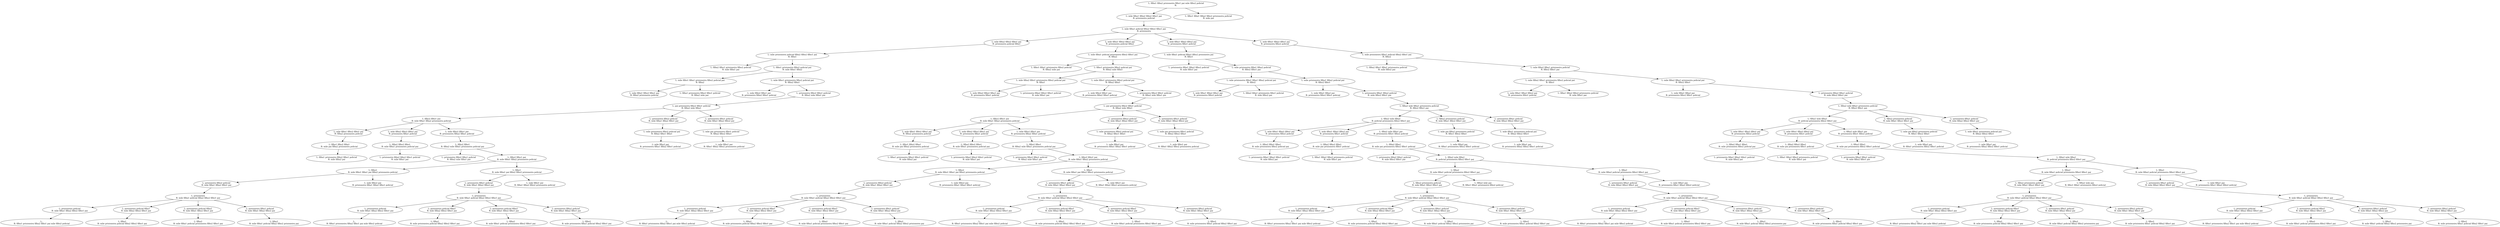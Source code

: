 digraph {
0 [label="L: filha1 filha2 prisioneira filho1 pai mãe filho2 policial
R: "]
0 -> 1
1 [label="L: mãe filha1 filha2 filho2 filho1 pai
R: prisioneira policial"]
1 -> 3
3 [label="L: mãe filha1 policial filha2 filho2 filho1 pai
R: prisioneira"]
3 -> 4
4 [label="L: mãe filha2 filho2 filho1 pai
R: prisioneira policial filha1"]
4 -> 8
8 [label="L: mãe prisioneira policial filha2 filho2 filho1 pai
R: filha1"]
8 -> 12
12 [label="L: filha2 filho1 prisioneira filho2 policial
R: mãe filha1 pai"]
8 -> 13
13 [label="L: filho1 prisioneira filho2 policial pai
R: mãe filha1 filha2"]
13 -> 20
20 [label="L: mãe filho1 filha1 prisioneira filho2 policial pai
R: filha2"]
20 -> 28
28 [label="L: mãe filha1 filho2 filho1 pai
R: filha2 prisioneira policial"]
20 -> 29
29 [label="L: filha1 prisioneira filho2 filho1 policial
R: filha2 mãe pai"]
13 -> 21
21 [label="L: mãe filho1 prisioneira filho2 policial pai
R: filha2 filha1"]
21 -> 30
30 [label="L: mãe filho2 filho1 pai
R: prisioneira filha2 filha1 policial"]
21 -> 31
31 [label="L: prisioneira filho2 filho1 policial
R: filha2 mãe filha1 pai"]
31 -> 44
44 [label="L: pai prisioneira filho2 filho1 policial
R: filha2 mãe filha1"]
44 -> 48
48 [label="L: filho2 filho1 pai
R: mãe filha1 filha2 prisioneira policial"]
48 -> 60
60 [label="L: mãe filha1 filho2 filho1 pai
R: filha2 prisioneira policial"]
60 -> 80
80 [label="L: filho1 filho2 filha1
R: mãe pai filha2 prisioneira policial"]
80 -> 100
100 [label="L: filha1 prisioneira filho2 filho1 policial
R: mãe filha2 pai"]
48 -> 61
61 [label="L: mãe filha2 filho2 filho1 pai
R: prisioneira filha1 policial"]
61 -> 81
81 [label="L: filha2 filho2 filho1
R: mãe filha1 prisioneira policial pai"]
81 -> 101
101 [label="L: prisioneira filha2 filho2 filho1 policial
R: mãe filha1 pai"]
48 -> 62
62 [label="L: mãe filho2 filho1 pai
R: prisioneira filha2 filha1 policial"]
62 -> 82
82 [label="L: filho2 filho1
R: filha2 mãe filha1 prisioneira policial pai"]
82 -> 102
102 [label="L: prisioneira filho2 filho1 policial
R: filha2 mãe filha1 pai"]
82 -> 103
103 [label="L: filho2 filho1 pai
R: mãe filha1 filha2 prisioneira policial"]
103 -> 116
116 [label="L: filho2
R: mãe filho1 filha1 pai filha2 prisioneira policial"]
116 -> 124
124 [label="L: prisioneira filho2 policial
R: mãe filha1 filha2 filho1 pai"]
124 -> 140
140 [label="L: prisioneira
R: mãe filha1 policial filha2 filho2 filho1 pai"]
140 -> 148
148 [label="L: prisioneira policial
R: mãe filha1 filha2 filho2 filho1 pai"]
148 -> 180
180 [label="L: 
R: filha1 prisioneira filha2 filho1 pai mãe filho2 policial"]
140 -> 149
149 [label="L: prisioneira policial filha1
R: mãe filha2 filho2 filho1 pai"]
149 -> 181
181 [label="L: filha1
R: mãe prisioneira policial filha2 filho2 filho1 pai"]
140 -> 150
150 [label="L: prisioneira policial filha2
R: mãe filha1 filho2 filho1 pai"]
150 -> 182
182 [label="L: filha2
R: mãe filha1 policial prisioneira filho2 filho1 pai"]
140 -> 151
151 [label="L: prisioneira filho1 policial
R: mãe filha1 filha2 filho2 pai"]
151 -> 183
183 [label="L: filho1
R: mãe filha1 policial filha2 filho2 prisioneira pai"]
116 -> 125
125 [label="L: mãe filho2 pai
R: prisioneira filha1 filha2 filho1 policial"]
103 -> 117
117 [label="L: filho1
R: mãe filha1 pai filha2 filho2 prisioneira policial"]
117 -> 126
126 [label="L: prisioneira filho1 policial
R: mãe filha1 filha2 filho2 pai"]
126 -> 141
141 [label="L: prisioneira
R: mãe filha1 policial filha2 filho2 filho1 pai"]
141 -> 152
152 [label="L: prisioneira policial
R: mãe filha1 filha2 filho2 filho1 pai"]
152 -> 184
184 [label="L: 
R: filha1 prisioneira filha2 filho1 pai mãe filho2 policial"]
141 -> 153
153 [label="L: prisioneira policial filha1
R: mãe filha2 filho2 filho1 pai"]
153 -> 185
185 [label="L: filha1
R: mãe prisioneira policial filha2 filho2 filho1 pai"]
141 -> 154
154 [label="L: prisioneira policial filha2
R: mãe filha1 filho2 filho1 pai"]
154 -> 186
186 [label="L: filha2
R: mãe filha1 policial prisioneira filho2 filho1 pai"]
141 -> 155
155 [label="L: prisioneira filho2 policial
R: mãe filha1 filha2 filho1 pai"]
155 -> 187
187 [label="L: filho2
R: mãe prisioneira filha1 policial filha2 filho1 pai"]
117 -> 127
127 [label="L: mãe filho1 pai
R: filha1 filha2 filho2 prisioneira policial"]
44 -> 49
49 [label="L: prisioneira filho2 policial
R: mãe filha1 filha2 filho1 pai"]
49 -> 63
63 [label="L: mãe prisioneira filho2 policial pai
R: filha2 filho1 filha1"]
63 -> 83
83 [label="L: mãe filho2 pai
R: prisioneira filha1 filha2 filho1 policial"]
44 -> 50
50 [label="L: prisioneira filho1 policial
R: mãe filha1 filha2 filho2 pai"]
50 -> 64
64 [label="L: mãe pai prisioneira filho1 policial
R: filha2 filho2 filha1"]
64 -> 84
84 [label="L: mãe filho1 pai
R: filha1 filha2 filho2 prisioneira policial"]
3 -> 5
5 [label="L: mãe filha1 filho2 filho1 pai
R: prisioneira policial filha2"]
5 -> 9
9 [label="L: mãe filha1 policial prisioneira filho2 filho1 pai
R: filha2"]
9 -> 14
14 [label="L: filho1 filha1 prisioneira filho2 policial
R: filha2 mãe pai"]
9 -> 15
15 [label="L: filho1 prisioneira filho2 policial pai
R: filha2 mãe filha1"]
15 -> 22
22 [label="L: mãe filha2 filho1 prisioneira filho2 policial pai
R: filha1"]
22 -> 32
32 [label="L: mãe filha2 filho2 filho1 pai
R: prisioneira filha1 policial"]
22 -> 33
33 [label="L: prisioneira filha2 filho2 filho1 policial
R: mãe filha1 pai"]
15 -> 23
23 [label="L: mãe filho1 prisioneira filho2 policial pai
R: filha2 filha1"]
23 -> 34
34 [label="L: mãe filho2 filho1 pai
R: prisioneira filha2 filha1 policial"]
23 -> 35
35 [label="L: prisioneira filho2 filho1 policial
R: filha2 mãe filha1 pai"]
35 -> 45
45 [label="L: pai prisioneira filho2 filho1 policial
R: filha2 mãe filha1"]
45 -> 51
51 [label="L: filho2 filho1 pai
R: mãe filha1 filha2 prisioneira policial"]
51 -> 65
65 [label="L: mãe filha1 filho2 filho1 pai
R: filha2 prisioneira policial"]
65 -> 85
85 [label="L: filho1 filho2 filha1
R: mãe pai filha2 prisioneira policial"]
85 -> 104
104 [label="L: filha1 prisioneira filho2 filho1 policial
R: mãe filha2 pai"]
51 -> 66
66 [label="L: mãe filha2 filho2 filho1 pai
R: prisioneira filha1 policial"]
66 -> 86
86 [label="L: filha2 filho2 filho1
R: mãe filha1 prisioneira policial pai"]
86 -> 105
105 [label="L: prisioneira filha2 filho2 filho1 policial
R: mãe filha1 pai"]
51 -> 67
67 [label="L: mãe filho2 filho1 pai
R: prisioneira filha2 filha1 policial"]
67 -> 87
87 [label="L: filho2 filho1
R: filha2 mãe filha1 prisioneira policial pai"]
87 -> 106
106 [label="L: prisioneira filho2 filho1 policial
R: filha2 mãe filha1 pai"]
87 -> 107
107 [label="L: filho2 filho1 pai
R: mãe filha1 filha2 prisioneira policial"]
107 -> 118
118 [label="L: filho2
R: mãe filho1 filha1 pai filha2 prisioneira policial"]
118 -> 128
128 [label="L: prisioneira filho2 policial
R: mãe filha1 filha2 filho1 pai"]
128 -> 142
142 [label="L: prisioneira
R: mãe filha1 policial filha2 filho2 filho1 pai"]
142 -> 156
156 [label="L: prisioneira policial
R: mãe filha1 filha2 filho2 filho1 pai"]
156 -> 188
188 [label="L: 
R: filha1 prisioneira filha2 filho1 pai mãe filho2 policial"]
142 -> 157
157 [label="L: prisioneira policial filha1
R: mãe filha2 filho2 filho1 pai"]
157 -> 189
189 [label="L: filha1
R: mãe prisioneira policial filha2 filho2 filho1 pai"]
142 -> 158
158 [label="L: prisioneira policial filha2
R: mãe filha1 filho2 filho1 pai"]
158 -> 190
190 [label="L: filha2
R: mãe filha1 policial prisioneira filho2 filho1 pai"]
142 -> 159
159 [label="L: prisioneira filho1 policial
R: mãe filha1 filha2 filho2 pai"]
159 -> 191
191 [label="L: filho1
R: mãe filha1 policial filha2 filho2 prisioneira pai"]
118 -> 129
129 [label="L: mãe filho2 pai
R: prisioneira filha1 filha2 filho1 policial"]
107 -> 119
119 [label="L: filho1
R: mãe filha1 pai filha2 filho2 prisioneira policial"]
119 -> 130
130 [label="L: prisioneira filho1 policial
R: mãe filha1 filha2 filho2 pai"]
130 -> 143
143 [label="L: prisioneira
R: mãe filha1 policial filha2 filho2 filho1 pai"]
143 -> 160
160 [label="L: prisioneira policial
R: mãe filha1 filha2 filho2 filho1 pai"]
160 -> 192
192 [label="L: 
R: filha1 prisioneira filha2 filho1 pai mãe filho2 policial"]
143 -> 161
161 [label="L: prisioneira policial filha1
R: mãe filha2 filho2 filho1 pai"]
161 -> 193
193 [label="L: filha1
R: mãe prisioneira policial filha2 filho2 filho1 pai"]
143 -> 162
162 [label="L: prisioneira policial filha2
R: mãe filha1 filho2 filho1 pai"]
162 -> 194
194 [label="L: filha2
R: mãe filha1 policial prisioneira filho2 filho1 pai"]
143 -> 163
163 [label="L: prisioneira filho2 policial
R: mãe filha1 filha2 filho1 pai"]
163 -> 195
195 [label="L: filho2
R: mãe prisioneira filha1 policial filha2 filho1 pai"]
119 -> 131
131 [label="L: mãe filho1 pai
R: filha1 filha2 filho2 prisioneira policial"]
45 -> 52
52 [label="L: prisioneira filho2 policial
R: mãe filha1 filha2 filho1 pai"]
52 -> 68
68 [label="L: mãe prisioneira filho2 policial pai
R: filha2 filho1 filha1"]
68 -> 88
88 [label="L: mãe filho2 pai
R: prisioneira filha1 filha2 filho1 policial"]
45 -> 53
53 [label="L: prisioneira filho1 policial
R: mãe filha1 filha2 filho2 pai"]
53 -> 69
69 [label="L: mãe pai prisioneira filho1 policial
R: filha2 filho2 filha1"]
69 -> 89
89 [label="L: mãe filho1 pai
R: filha1 filha2 filho2 prisioneira policial"]
3 -> 6
6 [label="L: mãe filha1 filha2 filho2 pai
R: prisioneira filho1 policial"]
6 -> 10
10 [label="L: mãe filha1 policial filha2 filho2 prisioneira pai
R: filho1"]
10 -> 16
16 [label="L: prisioneira filha1 filha2 filho2 policial
R: mãe filho1 pai"]
10 -> 17
17 [label="L: mãe prisioneira filha1 filha2 policial
R: filho2 filho1 pai"]
17 -> 24
24 [label="L: mãe prisioneira filho1 filha1 filha2 policial pai
R: filho2"]
24 -> 36
36 [label="L: mãe filha1 filha2 filho1 pai
R: prisioneira filho2 policial"]
24 -> 37
37 [label="L: filha2 filha1 prisioneira filho1 policial
R: mãe filho2 pai"]
17 -> 25
25 [label="L: mãe prisioneira filha1 filha2 policial pai
R: filho2 filho1"]
25 -> 38
38 [label="L: mãe filha1 filha2 pai
R: prisioneira filho2 filho1 policial"]
25 -> 39
39 [label="L: prisioneira filha1 filha2 policial
R: mãe filho2 filho1 pai"]
39 -> 46
46 [label="L: filha2 mãe filha1 prisioneira policial
R: filho2 filho1 pai"]
46 -> 54
54 [label="L: filha2 mãe filha1
R: policial prisioneira filho2 filho1 pai"]
54 -> 70
70 [label="L: mãe filha1 filha2 filho1 pai
R: prisioneira filho2 policial"]
70 -> 90
90 [label="L: filha2 filho1 filha1
R: mãe prisioneira filho2 policial pai"]
90 -> 108
108 [label="L: prisioneira filha1 filha2 filho1 policial
R: mãe filho2 pai"]
54 -> 71
71 [label="L: mãe filha1 filha2 filho2 pai
R: prisioneira filho1 policial"]
71 -> 91
91 [label="L: filha2 filho2 filha1
R: mãe pai prisioneira filho1 policial"]
91 -> 109
109 [label="L: filha1 filha2 filho2 prisioneira policial
R: mãe filho1 pai"]
54 -> 72
72 [label="L: filha2 mãe filha1 pai
R: prisioneira filho1 filho2 policial"]
72 -> 92
92 [label="L: filha2 filha1
R: mãe pai prisioneira filho2 filho1 policial"]
92 -> 110
110 [label="L: prisioneira filha2 filha1 policial
R: mãe filho2 filho1 pai"]
92 -> 111
111 [label="L: filha2 mãe filha1
R: policial prisioneira filho2 filho1 pai"]
111 -> 120
120 [label="L: filha2
R: mãe filha1 policial prisioneira filho2 filho1 pai"]
120 -> 132
132 [label="L: filha2 prisioneira policial
R: mãe filha1 filho2 filho1 pai"]
132 -> 144
144 [label="L: prisioneira
R: mãe filha1 policial filha2 filho2 filho1 pai"]
144 -> 164
164 [label="L: prisioneira policial
R: mãe filha1 filha2 filho2 filho1 pai"]
164 -> 196
196 [label="L: 
R: filha1 prisioneira filha2 filho1 pai mãe filho2 policial"]
144 -> 165
165 [label="L: prisioneira policial filha1
R: mãe filha2 filho2 filho1 pai"]
165 -> 197
197 [label="L: filha1
R: mãe prisioneira policial filha2 filho2 filho1 pai"]
144 -> 166
166 [label="L: prisioneira filho1 policial
R: mãe filha1 filha2 filho2 pai"]
166 -> 198
198 [label="L: filho1
R: mãe filha1 policial filha2 filho2 prisioneira pai"]
144 -> 167
167 [label="L: prisioneira filho2 policial
R: mãe filha1 filha2 filho1 pai"]
167 -> 199
199 [label="L: filho2
R: mãe prisioneira filha1 policial filha2 filho1 pai"]
120 -> 133
133 [label="L: filha2 mãe pai
R: filho1 filha1 prisioneira filho2 policial"]
111 -> 121
121 [label="L: filha1
R: mãe filha2 policial prisioneira filho2 filho1 pai"]
121 -> 134
134 [label="L: prisioneira filha1 policial
R: mãe filha2 filho2 filho1 pai"]
134 -> 145
145 [label="L: prisioneira
R: mãe filha1 policial filha2 filho2 filho1 pai"]
145 -> 168
168 [label="L: prisioneira policial
R: mãe filha1 filha2 filho2 filho1 pai"]
168 -> 200
200 [label="L: 
R: filha1 prisioneira filha2 filho1 pai mãe filho2 policial"]
145 -> 169
169 [label="L: prisioneira policial filha2
R: mãe filha1 filho2 filho1 pai"]
169 -> 201
201 [label="L: filha2
R: mãe filha1 policial prisioneira filho2 filho1 pai"]
145 -> 170
170 [label="L: prisioneira filho1 policial
R: mãe filha1 filha2 filho2 pai"]
170 -> 202
202 [label="L: filho1
R: mãe filha1 policial filha2 filho2 prisioneira pai"]
145 -> 171
171 [label="L: prisioneira filho2 policial
R: mãe filha1 filha2 filho1 pai"]
171 -> 203
203 [label="L: filho2
R: mãe prisioneira filha1 policial filha2 filho1 pai"]
121 -> 135
135 [label="L: mãe filha1 pai
R: prisioneira filho1 filha2 filho2 policial"]
46 -> 55
55 [label="L: filha2 prisioneira policial
R: mãe filha1 filho2 filho1 pai"]
55 -> 73
73 [label="L: mãe pai filha2 prisioneira policial
R: filho1 filho2 filha1"]
73 -> 93
93 [label="L: mãe filha2 pai
R: filha1 prisioneira filho2 filho1 policial"]
46 -> 56
56 [label="L: prisioneira filha1 policial
R: mãe filha2 filho2 filho1 pai"]
56 -> 74
74 [label="L: mãe filha1 prisioneira policial pai
R: filha2 filho2 filho1"]
74 -> 94
94 [label="L: mãe filha1 pai
R: prisioneira filha2 filho2 filho1 policial"]
3 -> 7
7 [label="L: mãe filha1 filha2 filho1 pai
R: prisioneira filho2 policial"]
7 -> 11
11 [label="L: mãe prisioneira filha1 policial filha2 filho1 pai
R: filho2"]
11 -> 18
18 [label="L: filha2 filho1 filha1 prisioneira policial
R: mãe filho2 pai"]
11 -> 19
19 [label="L: mãe filha2 filha1 prisioneira policial
R: filho2 filho1 pai"]
19 -> 26
26 [label="L: mãe filha2 filha1 prisioneira filho2 policial pai
R: filho1"]
26 -> 40
40 [label="L: mãe filha1 filha2 filho2 pai
R: prisioneira filho1 policial"]
26 -> 41
41 [label="L: filha1 filha2 filho2 prisioneira policial
R: mãe filho1 pai"]
19 -> 27
27 [label="L: mãe filha2 filha1 prisioneira policial pai
R: filho2 filho1"]
27 -> 42
42 [label="L: mãe filha1 filha2 pai
R: prisioneira filho2 filho1 policial"]
27 -> 43
43 [label="L: prisioneira filha2 filha1 policial
R: mãe filho2 filho1 pai"]
43 -> 47
47 [label="L: filha2 mãe filha1 prisioneira policial
R: filho2 filho1 pai"]
47 -> 57
57 [label="L: filha2 mãe filha1
R: policial prisioneira filho2 filho1 pai"]
57 -> 75
75 [label="L: mãe filha1 filha2 filho1 pai
R: prisioneira filho2 policial"]
75 -> 95
95 [label="L: filha2 filho1 filha1
R: mãe prisioneira filho2 policial pai"]
95 -> 112
112 [label="L: prisioneira filha1 filha2 filho1 policial
R: mãe filho2 pai"]
57 -> 76
76 [label="L: mãe filha1 filha2 filho2 pai
R: prisioneira filho1 policial"]
76 -> 96
96 [label="L: filha2 filho2 filha1
R: mãe pai prisioneira filho1 policial"]
96 -> 113
113 [label="L: filha1 filha2 filho2 prisioneira policial
R: mãe filho1 pai"]
57 -> 77
77 [label="L: filha2 mãe filha1 pai
R: prisioneira filho1 filho2 policial"]
77 -> 97
97 [label="L: filha2 filha1
R: mãe pai prisioneira filho2 filho1 policial"]
97 -> 114
114 [label="L: prisioneira filha2 filha1 policial
R: mãe filho2 filho1 pai"]
97 -> 115
115 [label="L: filha2 mãe filha1
R: policial prisioneira filho2 filho1 pai"]
115 -> 122
122 [label="L: filha2
R: mãe filha1 policial prisioneira filho2 filho1 pai"]
122 -> 136
136 [label="L: filha2 prisioneira policial
R: mãe filha1 filho2 filho1 pai"]
136 -> 146
146 [label="L: prisioneira
R: mãe filha1 policial filha2 filho2 filho1 pai"]
146 -> 172
172 [label="L: prisioneira policial
R: mãe filha1 filha2 filho2 filho1 pai"]
172 -> 204
204 [label="L: 
R: filha1 prisioneira filha2 filho1 pai mãe filho2 policial"]
146 -> 173
173 [label="L: prisioneira policial filha1
R: mãe filha2 filho2 filho1 pai"]
173 -> 205
205 [label="L: filha1
R: mãe prisioneira policial filha2 filho2 filho1 pai"]
146 -> 174
174 [label="L: prisioneira filho1 policial
R: mãe filha1 filha2 filho2 pai"]
174 -> 206
206 [label="L: filho1
R: mãe filha1 policial filha2 filho2 prisioneira pai"]
146 -> 175
175 [label="L: prisioneira filho2 policial
R: mãe filha1 filha2 filho1 pai"]
175 -> 207
207 [label="L: filho2
R: mãe prisioneira filha1 policial filha2 filho1 pai"]
122 -> 137
137 [label="L: filha2 mãe pai
R: filho1 filha1 prisioneira filho2 policial"]
115 -> 123
123 [label="L: filha1
R: mãe filha2 policial prisioneira filho2 filho1 pai"]
123 -> 138
138 [label="L: prisioneira filha1 policial
R: mãe filha2 filho2 filho1 pai"]
138 -> 147
147 [label="L: prisioneira
R: mãe filha1 policial filha2 filho2 filho1 pai"]
147 -> 176
176 [label="L: prisioneira policial
R: mãe filha1 filha2 filho2 filho1 pai"]
176 -> 208
208 [label="L: 
R: filha1 prisioneira filha2 filho1 pai mãe filho2 policial"]
147 -> 177
177 [label="L: prisioneira policial filha2
R: mãe filha1 filho2 filho1 pai"]
177 -> 209
209 [label="L: filha2
R: mãe filha1 policial prisioneira filho2 filho1 pai"]
147 -> 178
178 [label="L: prisioneira filho1 policial
R: mãe filha1 filha2 filho2 pai"]
178 -> 210
210 [label="L: filho1
R: mãe filha1 policial filha2 filho2 prisioneira pai"]
147 -> 179
179 [label="L: prisioneira filho2 policial
R: mãe filha1 filha2 filho1 pai"]
179 -> 211
211 [label="L: filho2
R: mãe prisioneira filha1 policial filha2 filho1 pai"]
123 -> 139
139 [label="L: mãe filha1 pai
R: prisioneira filho1 filha2 filho2 policial"]
47 -> 58
58 [label="L: filha2 prisioneira policial
R: mãe filha1 filho2 filho1 pai"]
58 -> 78
78 [label="L: mãe pai filha2 prisioneira policial
R: filho1 filho2 filha1"]
78 -> 98
98 [label="L: mãe filha2 pai
R: filha1 prisioneira filho2 filho1 policial"]
47 -> 59
59 [label="L: prisioneira filha1 policial
R: mãe filha2 filho2 filho1 pai"]
59 -> 79
79 [label="L: mãe filha1 prisioneira policial pai
R: filha2 filho2 filho1"]
79 -> 99
99 [label="L: mãe filha1 pai
R: prisioneira filha2 filho2 filho1 policial"]
0 -> 2
2 [label="L: filho1 filha1 filha2 filho2 prisioneira policial
R: mãe pai"]
}
